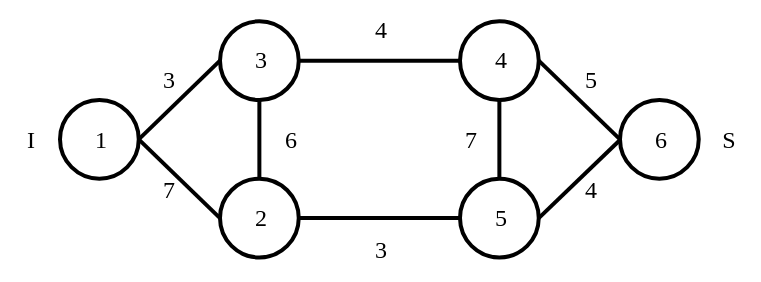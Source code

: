 <mxfile version="20.3.0" type="device"><diagram id="XiUqD2dDL_mnefm3qBSy" name="Page-1"><mxGraphModel dx="1422" dy="878" grid="1" gridSize="10" guides="1" tooltips="1" connect="1" arrows="1" fold="1" page="1" pageScale="1" pageWidth="850" pageHeight="1100" math="0" shadow="0"><root><mxCell id="0"/><mxCell id="1" parent="0"/><mxCell id="Im8iZ6lf9j8Oj4Vu5TYM-7" style="rounded=0;orthogonalLoop=1;jettySize=auto;html=1;exitX=1;exitY=0.5;exitDx=0;exitDy=0;exitPerimeter=0;entryX=0;entryY=0.5;entryDx=0;entryDy=0;entryPerimeter=0;strokeWidth=2;endArrow=none;endFill=0;fontFamily=Times New Roman;fontSource=https%3A%2F%2Ffonts.googleapis.com%2Fcss%3Ffamily%3DTimes%2BNew%2BRoman;" parent="1" source="Im8iZ6lf9j8Oj4Vu5TYM-1" target="Im8iZ6lf9j8Oj4Vu5TYM-2" edge="1"><mxGeometry relative="1" as="geometry"/></mxCell><mxCell id="Im8iZ6lf9j8Oj4Vu5TYM-12" style="edgeStyle=none;rounded=0;orthogonalLoop=1;jettySize=auto;html=1;exitX=1;exitY=0.5;exitDx=0;exitDy=0;exitPerimeter=0;entryX=0;entryY=0.5;entryDx=0;entryDy=0;entryPerimeter=0;strokeWidth=2;endArrow=none;endFill=0;fontFamily=Times New Roman;fontSource=https%3A%2F%2Ffonts.googleapis.com%2Fcss%3Ffamily%3DTimes%2BNew%2BRoman;" parent="1" source="Im8iZ6lf9j8Oj4Vu5TYM-1" target="Im8iZ6lf9j8Oj4Vu5TYM-3" edge="1"><mxGeometry relative="1" as="geometry"/></mxCell><mxCell id="Im8iZ6lf9j8Oj4Vu5TYM-1" value="1" style="verticalLabelPosition=middle;verticalAlign=middle;html=1;shape=mxgraph.flowchart.on-page_reference;strokeWidth=2;labelPosition=center;align=center;fontFamily=Times New Roman;fontSource=https%3A%2F%2Ffonts.googleapis.com%2Fcss%3Ffamily%3DTimes%2BNew%2BRoman;" parent="1" vertex="1"><mxGeometry x="80" y="80" width="39.37" height="39.37" as="geometry"/></mxCell><mxCell id="Im8iZ6lf9j8Oj4Vu5TYM-8" style="edgeStyle=none;rounded=0;orthogonalLoop=1;jettySize=auto;html=1;exitX=1;exitY=0.5;exitDx=0;exitDy=0;exitPerimeter=0;entryX=0;entryY=0.5;entryDx=0;entryDy=0;entryPerimeter=0;strokeWidth=2;endArrow=none;endFill=0;fontFamily=Times New Roman;fontSource=https%3A%2F%2Ffonts.googleapis.com%2Fcss%3Ffamily%3DTimes%2BNew%2BRoman;" parent="1" source="Im8iZ6lf9j8Oj4Vu5TYM-2" target="Im8iZ6lf9j8Oj4Vu5TYM-4" edge="1"><mxGeometry relative="1" as="geometry"/></mxCell><mxCell id="Im8iZ6lf9j8Oj4Vu5TYM-2" value="3" style="verticalLabelPosition=middle;verticalAlign=middle;html=1;shape=mxgraph.flowchart.on-page_reference;strokeWidth=2;labelPosition=center;align=center;fontFamily=Times New Roman;fontSource=https%3A%2F%2Ffonts.googleapis.com%2Fcss%3Ffamily%3DTimes%2BNew%2BRoman;" parent="1" vertex="1"><mxGeometry x="160" y="40.63" width="39.37" height="39.37" as="geometry"/></mxCell><mxCell id="Im8iZ6lf9j8Oj4Vu5TYM-11" style="edgeStyle=none;rounded=0;orthogonalLoop=1;jettySize=auto;html=1;exitX=1;exitY=0.5;exitDx=0;exitDy=0;exitPerimeter=0;strokeWidth=2;endArrow=none;endFill=0;fontFamily=Times New Roman;fontSource=https%3A%2F%2Ffonts.googleapis.com%2Fcss%3Ffamily%3DTimes%2BNew%2BRoman;" parent="1" source="Im8iZ6lf9j8Oj4Vu5TYM-3" target="Im8iZ6lf9j8Oj4Vu5TYM-5" edge="1"><mxGeometry relative="1" as="geometry"/></mxCell><mxCell id="Im8iZ6lf9j8Oj4Vu5TYM-13" style="edgeStyle=none;rounded=0;orthogonalLoop=1;jettySize=auto;html=1;exitX=0.5;exitY=0;exitDx=0;exitDy=0;exitPerimeter=0;entryX=0.5;entryY=1;entryDx=0;entryDy=0;entryPerimeter=0;strokeWidth=2;endArrow=none;endFill=0;fontFamily=Times New Roman;fontSource=https%3A%2F%2Ffonts.googleapis.com%2Fcss%3Ffamily%3DTimes%2BNew%2BRoman;" parent="1" source="Im8iZ6lf9j8Oj4Vu5TYM-3" target="Im8iZ6lf9j8Oj4Vu5TYM-2" edge="1"><mxGeometry relative="1" as="geometry"/></mxCell><mxCell id="Im8iZ6lf9j8Oj4Vu5TYM-3" value="2" style="verticalLabelPosition=middle;verticalAlign=middle;html=1;shape=mxgraph.flowchart.on-page_reference;strokeWidth=2;labelPosition=center;align=center;fontFamily=Times New Roman;fontSource=https%3A%2F%2Ffonts.googleapis.com%2Fcss%3Ffamily%3DTimes%2BNew%2BRoman;" parent="1" vertex="1"><mxGeometry x="160" y="119.37" width="39.37" height="39.37" as="geometry"/></mxCell><mxCell id="Im8iZ6lf9j8Oj4Vu5TYM-9" style="edgeStyle=none;rounded=0;orthogonalLoop=1;jettySize=auto;html=1;exitX=1;exitY=0.5;exitDx=0;exitDy=0;exitPerimeter=0;entryX=0;entryY=0.5;entryDx=0;entryDy=0;entryPerimeter=0;strokeWidth=2;endArrow=none;endFill=0;fontFamily=Times New Roman;fontSource=https%3A%2F%2Ffonts.googleapis.com%2Fcss%3Ffamily%3DTimes%2BNew%2BRoman;" parent="1" source="Im8iZ6lf9j8Oj4Vu5TYM-4" target="Im8iZ6lf9j8Oj4Vu5TYM-6" edge="1"><mxGeometry relative="1" as="geometry"/></mxCell><mxCell id="Im8iZ6lf9j8Oj4Vu5TYM-4" value="4" style="verticalLabelPosition=middle;verticalAlign=middle;html=1;shape=mxgraph.flowchart.on-page_reference;strokeWidth=2;labelPosition=center;align=center;fontFamily=Times New Roman;fontSource=https%3A%2F%2Ffonts.googleapis.com%2Fcss%3Ffamily%3DTimes%2BNew%2BRoman;" parent="1" vertex="1"><mxGeometry x="280" y="40.63" width="39.37" height="39.37" as="geometry"/></mxCell><mxCell id="Im8iZ6lf9j8Oj4Vu5TYM-10" style="edgeStyle=none;rounded=0;orthogonalLoop=1;jettySize=auto;html=1;exitX=1;exitY=0.5;exitDx=0;exitDy=0;exitPerimeter=0;strokeWidth=2;endArrow=none;endFill=0;fontFamily=Times New Roman;fontSource=https%3A%2F%2Ffonts.googleapis.com%2Fcss%3Ffamily%3DTimes%2BNew%2BRoman;" parent="1" source="Im8iZ6lf9j8Oj4Vu5TYM-5" edge="1"><mxGeometry relative="1" as="geometry"><mxPoint x="360" y="100" as="targetPoint"/></mxGeometry></mxCell><mxCell id="Im8iZ6lf9j8Oj4Vu5TYM-14" style="edgeStyle=none;rounded=0;orthogonalLoop=1;jettySize=auto;html=1;exitX=0.5;exitY=0;exitDx=0;exitDy=0;exitPerimeter=0;entryX=0.5;entryY=1;entryDx=0;entryDy=0;entryPerimeter=0;strokeWidth=2;endArrow=none;endFill=0;fontFamily=Times New Roman;fontSource=https%3A%2F%2Ffonts.googleapis.com%2Fcss%3Ffamily%3DTimes%2BNew%2BRoman;" parent="1" source="Im8iZ6lf9j8Oj4Vu5TYM-5" target="Im8iZ6lf9j8Oj4Vu5TYM-4" edge="1"><mxGeometry relative="1" as="geometry"/></mxCell><mxCell id="Im8iZ6lf9j8Oj4Vu5TYM-5" value="5" style="verticalLabelPosition=middle;verticalAlign=middle;html=1;shape=mxgraph.flowchart.on-page_reference;strokeWidth=2;labelPosition=center;align=center;fontFamily=Times New Roman;fontSource=https%3A%2F%2Ffonts.googleapis.com%2Fcss%3Ffamily%3DTimes%2BNew%2BRoman;" parent="1" vertex="1"><mxGeometry x="280" y="119.37" width="39.37" height="39.37" as="geometry"/></mxCell><mxCell id="Im8iZ6lf9j8Oj4Vu5TYM-6" value="6" style="verticalLabelPosition=middle;verticalAlign=middle;html=1;shape=mxgraph.flowchart.on-page_reference;strokeWidth=2;labelPosition=center;align=center;fontFamily=Times New Roman;fontSource=https%3A%2F%2Ffonts.googleapis.com%2Fcss%3Ffamily%3DTimes%2BNew%2BRoman;" parent="1" vertex="1"><mxGeometry x="360" y="80" width="39.37" height="39.37" as="geometry"/></mxCell><mxCell id="Im8iZ6lf9j8Oj4Vu5TYM-15" value="3" style="text;html=1;align=center;verticalAlign=middle;resizable=0;points=[];autosize=1;strokeColor=none;fillColor=none;fontFamily=Times New Roman;fontSource=https%3A%2F%2Ffonts.googleapis.com%2Fcss%3Ffamily%3DTimes%2BNew%2BRoman;" parent="1" vertex="1"><mxGeometry x="119.37" y="54.69" width="30" height="30" as="geometry"/></mxCell><mxCell id="Im8iZ6lf9j8Oj4Vu5TYM-16" value="7" style="text;html=1;align=center;verticalAlign=middle;resizable=0;points=[];autosize=1;strokeColor=none;fillColor=none;fontFamily=Times New Roman;fontSource=https%3A%2F%2Ffonts.googleapis.com%2Fcss%3Ffamily%3DTimes%2BNew%2BRoman;" parent="1" vertex="1"><mxGeometry x="119.37" y="110" width="30" height="30" as="geometry"/></mxCell><mxCell id="Im8iZ6lf9j8Oj4Vu5TYM-17" value="6" style="text;html=1;align=center;verticalAlign=middle;resizable=0;points=[];autosize=1;strokeColor=none;fillColor=none;fontFamily=Times New Roman;fontSource=https%3A%2F%2Ffonts.googleapis.com%2Fcss%3Ffamily%3DTimes%2BNew%2BRoman;" parent="1" vertex="1"><mxGeometry x="180" y="84.69" width="30" height="30" as="geometry"/></mxCell><mxCell id="Im8iZ6lf9j8Oj4Vu5TYM-18" value="3" style="text;html=1;align=center;verticalAlign=middle;resizable=0;points=[];autosize=1;strokeColor=none;fillColor=none;fontFamily=Times New Roman;fontSource=https%3A%2F%2Ffonts.googleapis.com%2Fcss%3Ffamily%3DTimes%2BNew%2BRoman;" parent="1" vertex="1"><mxGeometry x="225" y="140" width="30" height="30" as="geometry"/></mxCell><mxCell id="Im8iZ6lf9j8Oj4Vu5TYM-19" value="4" style="text;html=1;align=center;verticalAlign=middle;resizable=0;points=[];autosize=1;strokeColor=none;fillColor=none;fontFamily=Times New Roman;fontSource=https%3A%2F%2Ffonts.googleapis.com%2Fcss%3Ffamily%3DTimes%2BNew%2BRoman;" parent="1" vertex="1"><mxGeometry x="225" y="30" width="30" height="30" as="geometry"/></mxCell><mxCell id="Im8iZ6lf9j8Oj4Vu5TYM-20" value="7" style="text;html=1;align=center;verticalAlign=middle;resizable=0;points=[];autosize=1;strokeColor=none;fillColor=none;fontFamily=Times New Roman;fontSource=https%3A%2F%2Ffonts.googleapis.com%2Fcss%3Ffamily%3DTimes%2BNew%2BRoman;" parent="1" vertex="1"><mxGeometry x="270" y="84.69" width="30" height="30" as="geometry"/></mxCell><mxCell id="Im8iZ6lf9j8Oj4Vu5TYM-21" value="5" style="text;html=1;align=center;verticalAlign=middle;resizable=0;points=[];autosize=1;strokeColor=none;fillColor=none;fontFamily=Times New Roman;fontSource=https%3A%2F%2Ffonts.googleapis.com%2Fcss%3Ffamily%3DTimes%2BNew%2BRoman;" parent="1" vertex="1"><mxGeometry x="330" y="54.69" width="30" height="30" as="geometry"/></mxCell><mxCell id="Im8iZ6lf9j8Oj4Vu5TYM-22" value="4" style="text;html=1;align=center;verticalAlign=middle;resizable=0;points=[];autosize=1;strokeColor=none;fillColor=none;fontFamily=Times New Roman;fontSource=https%3A%2F%2Ffonts.googleapis.com%2Fcss%3Ffamily%3DTimes%2BNew%2BRoman;" parent="1" vertex="1"><mxGeometry x="330" y="110.0" width="30" height="30" as="geometry"/></mxCell><mxCell id="Im8iZ6lf9j8Oj4Vu5TYM-24" value="S" style="text;html=1;align=center;verticalAlign=middle;resizable=0;points=[];autosize=1;strokeColor=none;fillColor=none;fontFamily=Times New Roman;fontSource=https%3A%2F%2Ffonts.googleapis.com%2Fcss%3Ffamily%3DTimes%2BNew%2BRoman;" parent="1" vertex="1"><mxGeometry x="399.37" y="84.69" width="30" height="30" as="geometry"/></mxCell><mxCell id="Im8iZ6lf9j8Oj4Vu5TYM-25" value="I" style="text;html=1;align=center;verticalAlign=middle;resizable=0;points=[];autosize=1;strokeColor=none;fillColor=none;fontFamily=Times New Roman;fontSource=https%3A%2F%2Ffonts.googleapis.com%2Fcss%3Ffamily%3DTimes%2BNew%2BRoman;" parent="1" vertex="1"><mxGeometry x="50" y="84.69" width="30" height="30" as="geometry"/></mxCell></root></mxGraphModel></diagram></mxfile>